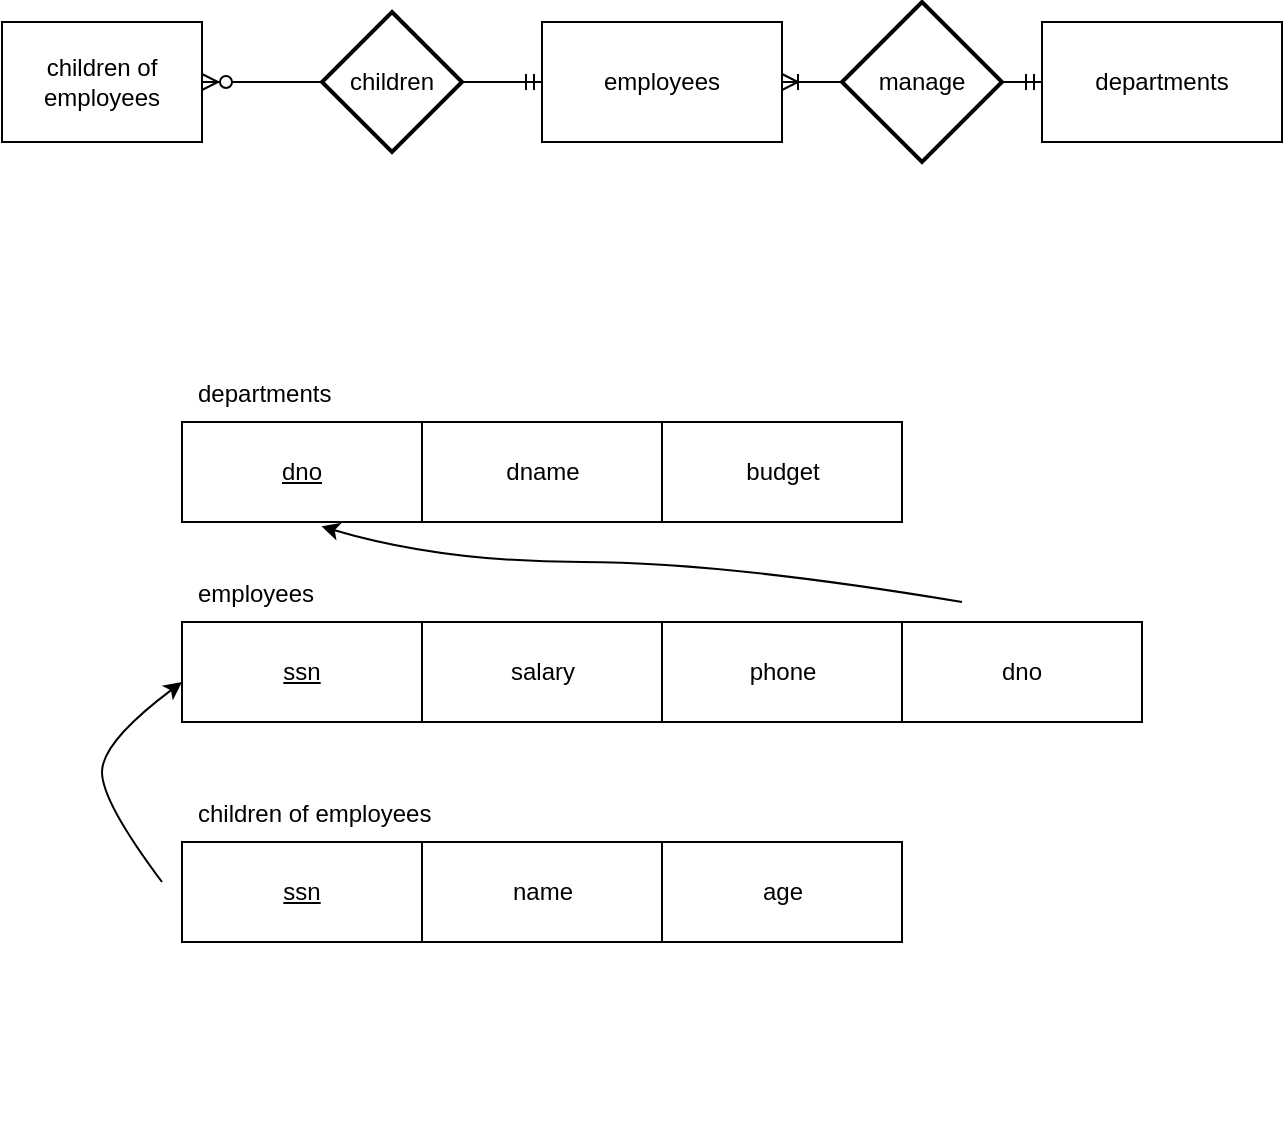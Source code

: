 <mxfile version="16.2.4" type="device"><diagram id="8Uz1PN2z0JNTsGU1aivU" name="Page-1"><mxGraphModel dx="969" dy="485" grid="1" gridSize="10" guides="1" tooltips="1" connect="1" arrows="1" fold="1" page="1" pageScale="1" pageWidth="827" pageHeight="1169" math="0" shadow="0"><root><mxCell id="0"/><mxCell id="1" parent="0"/><mxCell id="nIE7HvWrn6fzyIHXMWad-1" value="employees" style="rounded=0;whiteSpace=wrap;html=1;" vertex="1" parent="1"><mxGeometry x="330" y="110" width="120" height="60" as="geometry"/></mxCell><mxCell id="nIE7HvWrn6fzyIHXMWad-2" value="departments" style="rounded=0;whiteSpace=wrap;html=1;" vertex="1" parent="1"><mxGeometry x="580" y="110" width="120" height="60" as="geometry"/></mxCell><mxCell id="nIE7HvWrn6fzyIHXMWad-4" value="children of employees" style="rounded=0;whiteSpace=wrap;html=1;" vertex="1" parent="1"><mxGeometry x="60" y="110" width="100" height="60" as="geometry"/></mxCell><mxCell id="nIE7HvWrn6fzyIHXMWad-9" value="" style="edgeStyle=entityRelationEdgeStyle;fontSize=12;html=1;endArrow=ERzeroToMany;startArrow=none;rounded=0;entryX=1;entryY=0.5;entryDx=0;entryDy=0;" edge="1" parent="1" source="nIE7HvWrn6fzyIHXMWad-17" target="nIE7HvWrn6fzyIHXMWad-4"><mxGeometry width="100" height="100" relative="1" as="geometry"><mxPoint x="350" y="70" as="sourcePoint"/><mxPoint x="430" y="30" as="targetPoint"/></mxGeometry></mxCell><mxCell id="nIE7HvWrn6fzyIHXMWad-14" value="" style="edgeStyle=entityRelationEdgeStyle;fontSize=12;html=1;endArrow=ERoneToMany;startArrow=ERmandOne;rounded=0;" edge="1" parent="1" source="nIE7HvWrn6fzyIHXMWad-2" target="nIE7HvWrn6fzyIHXMWad-1"><mxGeometry width="100" height="100" relative="1" as="geometry"><mxPoint x="410" y="210" as="sourcePoint"/><mxPoint x="510" y="110" as="targetPoint"/></mxGeometry></mxCell><mxCell id="nIE7HvWrn6fzyIHXMWad-17" value="children" style="strokeWidth=2;html=1;shape=mxgraph.flowchart.decision;whiteSpace=wrap;" vertex="1" parent="1"><mxGeometry x="220" y="105" width="70" height="70" as="geometry"/></mxCell><mxCell id="nIE7HvWrn6fzyIHXMWad-18" value="" style="edgeStyle=entityRelationEdgeStyle;fontSize=12;html=1;endArrow=none;startArrow=ERmandOne;rounded=0;entryX=1;entryY=0.5;entryDx=0;entryDy=0;" edge="1" parent="1" source="nIE7HvWrn6fzyIHXMWad-1" target="nIE7HvWrn6fzyIHXMWad-17"><mxGeometry width="100" height="100" relative="1" as="geometry"><mxPoint x="330.0" y="140" as="sourcePoint"/><mxPoint x="160" y="140" as="targetPoint"/></mxGeometry></mxCell><mxCell id="nIE7HvWrn6fzyIHXMWad-19" value="manage" style="strokeWidth=2;html=1;shape=mxgraph.flowchart.decision;whiteSpace=wrap;" vertex="1" parent="1"><mxGeometry x="480" y="100" width="80" height="80" as="geometry"/></mxCell><mxCell id="nIE7HvWrn6fzyIHXMWad-20" value="dno" style="rounded=0;whiteSpace=wrap;html=1;verticalAlign=middle;fontStyle=4" vertex="1" parent="1"><mxGeometry x="150" y="310" width="120" height="50" as="geometry"/></mxCell><mxCell id="nIE7HvWrn6fzyIHXMWad-22" value="" style="shape=table;startSize=0;container=1;collapsible=1;childLayout=tableLayout;fixedRows=1;rowLines=0;fontStyle=0;align=center;resizeLast=1;strokeColor=none;fillColor=none;collapsible=0;" vertex="1" parent="1"><mxGeometry x="120" y="280" width="180" height="30" as="geometry"/></mxCell><mxCell id="nIE7HvWrn6fzyIHXMWad-23" value="" style="shape=tableRow;horizontal=0;startSize=0;swimlaneHead=0;swimlaneBody=0;fillColor=none;collapsible=0;dropTarget=0;points=[[0,0.5],[1,0.5]];portConstraint=eastwest;top=0;left=0;right=0;bottom=0;" vertex="1" parent="nIE7HvWrn6fzyIHXMWad-22"><mxGeometry width="180" height="30" as="geometry"/></mxCell><mxCell id="nIE7HvWrn6fzyIHXMWad-24" value="" style="shape=partialRectangle;connectable=0;fillColor=none;top=0;left=0;bottom=0;right=0;editable=1;overflow=hidden;" vertex="1" parent="nIE7HvWrn6fzyIHXMWad-23"><mxGeometry width="30" height="30" as="geometry"><mxRectangle width="30" height="30" as="alternateBounds"/></mxGeometry></mxCell><mxCell id="nIE7HvWrn6fzyIHXMWad-25" value="departments" style="shape=partialRectangle;connectable=0;fillColor=none;top=0;left=0;bottom=0;right=0;align=left;spacingLeft=6;overflow=hidden;" vertex="1" parent="nIE7HvWrn6fzyIHXMWad-23"><mxGeometry x="30" width="150" height="30" as="geometry"><mxRectangle width="150" height="30" as="alternateBounds"/></mxGeometry></mxCell><mxCell id="nIE7HvWrn6fzyIHXMWad-27" value="dname" style="verticalLabelPosition=middle;verticalAlign=middle;html=1;shape=mxgraph.basic.rect;fillColor2=none;strokeWidth=1;size=20;indent=100;labelPosition=center;align=center;" vertex="1" parent="1"><mxGeometry x="270" y="310" width="120" height="50" as="geometry"/></mxCell><mxCell id="nIE7HvWrn6fzyIHXMWad-28" value="budget" style="verticalLabelPosition=middle;verticalAlign=middle;html=1;shape=mxgraph.basic.rect;fillColor2=none;strokeWidth=1;size=20;indent=5;labelPosition=center;align=center;" vertex="1" parent="1"><mxGeometry x="390" y="310" width="120" height="50" as="geometry"/></mxCell><mxCell id="nIE7HvWrn6fzyIHXMWad-29" value="ssn" style="rounded=0;whiteSpace=wrap;html=1;verticalAlign=middle;fontStyle=4" vertex="1" parent="1"><mxGeometry x="150" y="410" width="120" height="50" as="geometry"/></mxCell><mxCell id="nIE7HvWrn6fzyIHXMWad-30" value="" style="shape=table;startSize=0;container=1;collapsible=1;childLayout=tableLayout;fixedRows=1;rowLines=0;fontStyle=0;align=center;resizeLast=1;strokeColor=none;fillColor=none;collapsible=0;" vertex="1" parent="1"><mxGeometry x="120" y="380" width="180" height="30" as="geometry"/></mxCell><mxCell id="nIE7HvWrn6fzyIHXMWad-31" value="" style="shape=tableRow;horizontal=0;startSize=0;swimlaneHead=0;swimlaneBody=0;fillColor=none;collapsible=0;dropTarget=0;points=[[0,0.5],[1,0.5]];portConstraint=eastwest;top=0;left=0;right=0;bottom=0;" vertex="1" parent="nIE7HvWrn6fzyIHXMWad-30"><mxGeometry width="180" height="30" as="geometry"/></mxCell><mxCell id="nIE7HvWrn6fzyIHXMWad-32" value="" style="shape=partialRectangle;connectable=0;fillColor=none;top=0;left=0;bottom=0;right=0;editable=1;overflow=hidden;" vertex="1" parent="nIE7HvWrn6fzyIHXMWad-31"><mxGeometry width="30" height="30" as="geometry"><mxRectangle width="30" height="30" as="alternateBounds"/></mxGeometry></mxCell><mxCell id="nIE7HvWrn6fzyIHXMWad-33" value="employees" style="shape=partialRectangle;connectable=0;fillColor=none;top=0;left=0;bottom=0;right=0;align=left;spacingLeft=6;overflow=hidden;" vertex="1" parent="nIE7HvWrn6fzyIHXMWad-31"><mxGeometry x="30" width="150" height="30" as="geometry"><mxRectangle width="150" height="30" as="alternateBounds"/></mxGeometry></mxCell><mxCell id="nIE7HvWrn6fzyIHXMWad-34" value="salary" style="verticalLabelPosition=middle;verticalAlign=middle;html=1;shape=mxgraph.basic.rect;fillColor2=none;strokeWidth=1;size=20;indent=100;labelPosition=center;align=center;" vertex="1" parent="1"><mxGeometry x="270" y="410" width="120" height="50" as="geometry"/></mxCell><mxCell id="nIE7HvWrn6fzyIHXMWad-35" value="phone" style="verticalLabelPosition=middle;verticalAlign=middle;html=1;shape=mxgraph.basic.rect;fillColor2=none;strokeWidth=1;size=20;indent=5;labelPosition=center;align=center;" vertex="1" parent="1"><mxGeometry x="390" y="410" width="120" height="50" as="geometry"/></mxCell><mxCell id="nIE7HvWrn6fzyIHXMWad-36" value="ssn" style="rounded=0;whiteSpace=wrap;html=1;verticalAlign=middle;fontStyle=4" vertex="1" parent="1"><mxGeometry x="150" y="520" width="120" height="50" as="geometry"/></mxCell><mxCell id="nIE7HvWrn6fzyIHXMWad-37" value="" style="shape=table;startSize=0;container=1;collapsible=1;childLayout=tableLayout;fixedRows=1;rowLines=0;fontStyle=0;align=center;resizeLast=1;strokeColor=none;fillColor=none;collapsible=0;" vertex="1" parent="1"><mxGeometry x="120" y="490" width="180" height="30" as="geometry"/></mxCell><mxCell id="nIE7HvWrn6fzyIHXMWad-38" value="" style="shape=tableRow;horizontal=0;startSize=0;swimlaneHead=0;swimlaneBody=0;fillColor=none;collapsible=0;dropTarget=0;points=[[0,0.5],[1,0.5]];portConstraint=eastwest;top=0;left=0;right=0;bottom=0;" vertex="1" parent="nIE7HvWrn6fzyIHXMWad-37"><mxGeometry width="180" height="30" as="geometry"/></mxCell><mxCell id="nIE7HvWrn6fzyIHXMWad-39" value="" style="shape=partialRectangle;connectable=0;fillColor=none;top=0;left=0;bottom=0;right=0;editable=1;overflow=hidden;" vertex="1" parent="nIE7HvWrn6fzyIHXMWad-38"><mxGeometry width="30" height="30" as="geometry"><mxRectangle width="30" height="30" as="alternateBounds"/></mxGeometry></mxCell><mxCell id="nIE7HvWrn6fzyIHXMWad-40" value="children of employees" style="shape=partialRectangle;connectable=0;fillColor=none;top=0;left=0;bottom=0;right=0;align=left;spacingLeft=6;overflow=hidden;" vertex="1" parent="nIE7HvWrn6fzyIHXMWad-38"><mxGeometry x="30" width="150" height="30" as="geometry"><mxRectangle width="150" height="30" as="alternateBounds"/></mxGeometry></mxCell><mxCell id="nIE7HvWrn6fzyIHXMWad-41" value="name" style="verticalLabelPosition=middle;verticalAlign=middle;html=1;shape=mxgraph.basic.rect;fillColor2=none;strokeWidth=1;size=20;indent=100;labelPosition=center;align=center;" vertex="1" parent="1"><mxGeometry x="270" y="520" width="120" height="50" as="geometry"/></mxCell><mxCell id="nIE7HvWrn6fzyIHXMWad-42" value="age" style="verticalLabelPosition=middle;verticalAlign=middle;html=1;shape=mxgraph.basic.rect;fillColor2=none;strokeWidth=1;size=20;indent=5;labelPosition=center;align=center;" vertex="1" parent="1"><mxGeometry x="390" y="520" width="120" height="50" as="geometry"/></mxCell><mxCell id="nIE7HvWrn6fzyIHXMWad-44" value="dno" style="rounded=0;whiteSpace=wrap;html=1;verticalAlign=middle;fontStyle=0" vertex="1" parent="1"><mxGeometry x="510" y="410" width="120" height="50" as="geometry"/></mxCell><mxCell id="nIE7HvWrn6fzyIHXMWad-45" value="" style="curved=1;endArrow=classic;html=1;rounded=0;entryX=0.581;entryY=1.043;entryDx=0;entryDy=0;entryPerimeter=0;" edge="1" parent="1" target="nIE7HvWrn6fzyIHXMWad-20"><mxGeometry width="50" height="50" relative="1" as="geometry"><mxPoint x="540" y="400" as="sourcePoint"/><mxPoint x="220" y="370" as="targetPoint"/><Array as="points"><mxPoint x="420" y="380"/><mxPoint x="280" y="380"/></Array></mxGeometry></mxCell><mxCell id="nIE7HvWrn6fzyIHXMWad-46" value="" style="curved=1;endArrow=classic;html=1;rounded=0;" edge="1" parent="1"><mxGeometry width="50" height="50" relative="1" as="geometry"><mxPoint x="140" y="540" as="sourcePoint"/><mxPoint x="150" y="440" as="targetPoint"/><Array as="points"><mxPoint x="110" y="500"/><mxPoint x="110" y="470"/></Array></mxGeometry></mxCell><mxCell id="nIE7HvWrn6fzyIHXMWad-51" value="" style="shape=table;startSize=0;container=1;collapsible=1;childLayout=tableLayout;fixedRows=1;rowLines=0;fontStyle=0;align=center;resizeLast=1;strokeColor=none;fillColor=none;collapsible=0;" vertex="1" parent="1"><mxGeometry x="120" y="630" width="180" height="30" as="geometry"/></mxCell><mxCell id="nIE7HvWrn6fzyIHXMWad-52" value="" style="shape=tableRow;horizontal=0;startSize=0;swimlaneHead=0;swimlaneBody=0;fillColor=none;collapsible=0;dropTarget=0;points=[[0,0.5],[1,0.5]];portConstraint=eastwest;top=0;left=0;right=0;bottom=0;" vertex="1" parent="nIE7HvWrn6fzyIHXMWad-51"><mxGeometry width="180" height="30" as="geometry"/></mxCell><mxCell id="nIE7HvWrn6fzyIHXMWad-53" value="" style="shape=partialRectangle;connectable=0;fillColor=none;top=0;left=0;bottom=0;right=0;editable=1;overflow=hidden;" vertex="1" parent="nIE7HvWrn6fzyIHXMWad-52"><mxGeometry width="30" height="30" as="geometry"><mxRectangle width="30" height="30" as="alternateBounds"/></mxGeometry></mxCell><mxCell id="nIE7HvWrn6fzyIHXMWad-54" value="" style="shape=partialRectangle;connectable=0;fillColor=none;top=0;left=0;bottom=0;right=0;align=left;spacingLeft=6;overflow=hidden;" vertex="1" parent="nIE7HvWrn6fzyIHXMWad-52"><mxGeometry x="30" width="150" height="30" as="geometry"><mxRectangle width="150" height="30" as="alternateBounds"/></mxGeometry></mxCell></root></mxGraphModel></diagram></mxfile>